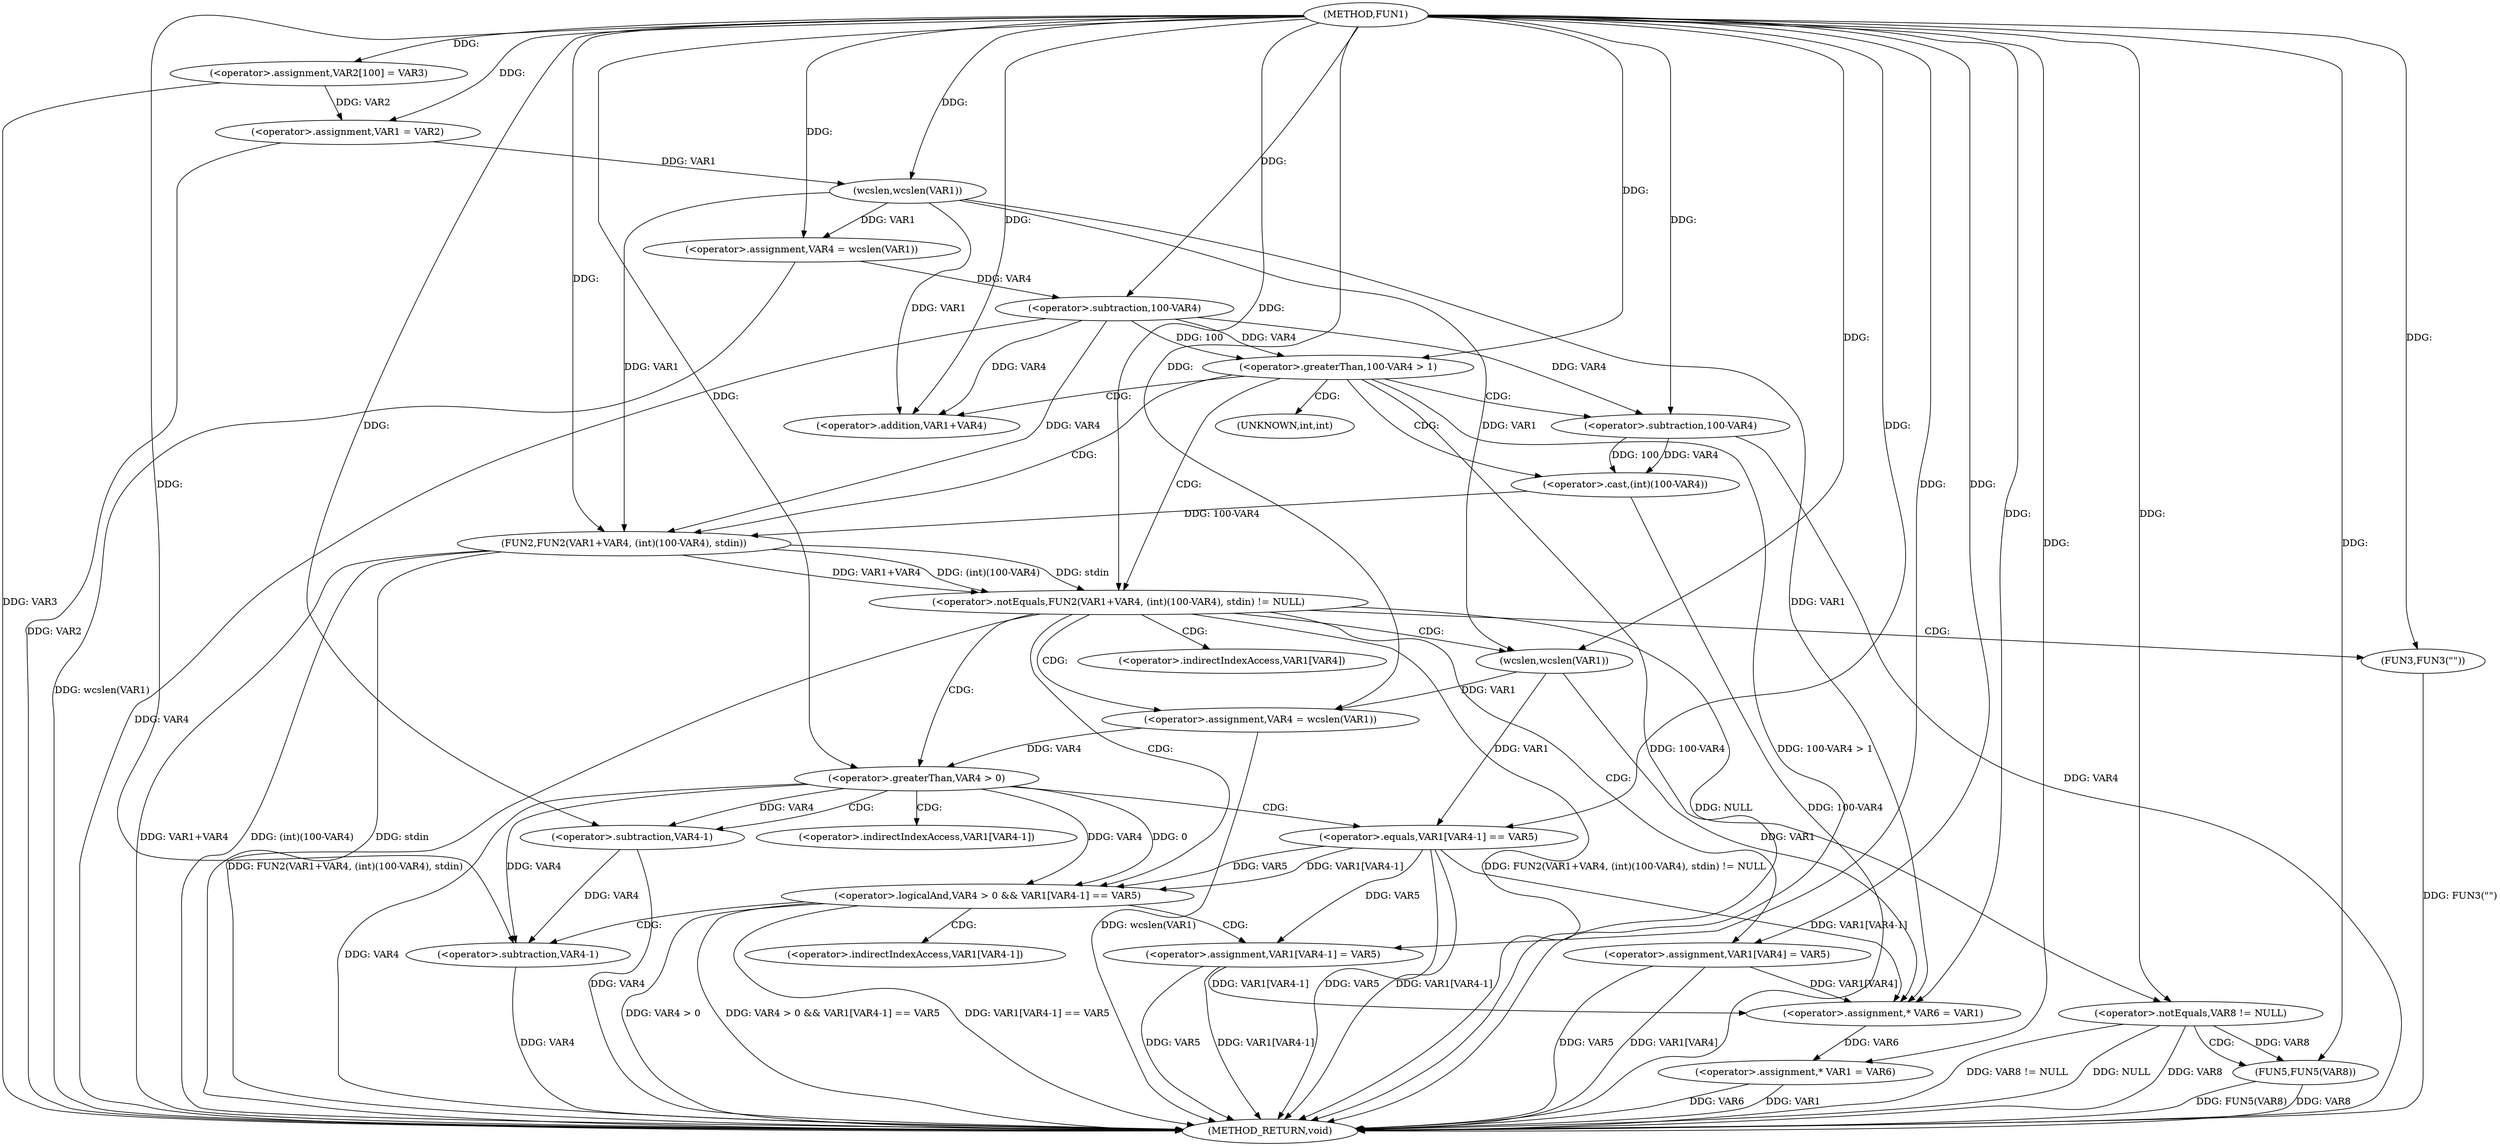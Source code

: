digraph FUN1 {  
"1000100" [label = "(METHOD,FUN1)" ]
"1000188" [label = "(METHOD_RETURN,void)" ]
"1000104" [label = "(<operator>.assignment,VAR2[100] = VAR3)" ]
"1000107" [label = "(<operator>.assignment,VAR1 = VAR2)" ]
"1000112" [label = "(<operator>.assignment,VAR4 = wcslen(VAR1))" ]
"1000114" [label = "(wcslen,wcslen(VAR1))" ]
"1000117" [label = "(<operator>.greaterThan,100-VAR4 > 1)" ]
"1000118" [label = "(<operator>.subtraction,100-VAR4)" ]
"1000124" [label = "(<operator>.notEquals,FUN2(VAR1+VAR4, (int)(100-VAR4), stdin) != NULL)" ]
"1000125" [label = "(FUN2,FUN2(VAR1+VAR4, (int)(100-VAR4), stdin))" ]
"1000126" [label = "(<operator>.addition,VAR1+VAR4)" ]
"1000129" [label = "(<operator>.cast,(int)(100-VAR4))" ]
"1000131" [label = "(<operator>.subtraction,100-VAR4)" ]
"1000137" [label = "(<operator>.assignment,VAR4 = wcslen(VAR1))" ]
"1000139" [label = "(wcslen,wcslen(VAR1))" ]
"1000142" [label = "(<operator>.logicalAnd,VAR4 > 0 && VAR1[VAR4-1] == VAR5)" ]
"1000143" [label = "(<operator>.greaterThan,VAR4 > 0)" ]
"1000146" [label = "(<operator>.equals,VAR1[VAR4-1] == VAR5)" ]
"1000149" [label = "(<operator>.subtraction,VAR4-1)" ]
"1000154" [label = "(<operator>.assignment,VAR1[VAR4-1] = VAR5)" ]
"1000157" [label = "(<operator>.subtraction,VAR4-1)" ]
"1000163" [label = "(FUN3,FUN3(\"\"))" ]
"1000165" [label = "(<operator>.assignment,VAR1[VAR4] = VAR5)" ]
"1000172" [label = "(<operator>.assignment,* VAR6 = VAR1)" ]
"1000176" [label = "(<operator>.assignment,* VAR1 = VAR6)" ]
"1000182" [label = "(<operator>.notEquals,VAR8 != NULL)" ]
"1000186" [label = "(FUN5,FUN5(VAR8))" ]
"1000130" [label = "(UNKNOWN,int,int)" ]
"1000147" [label = "(<operator>.indirectIndexAccess,VAR1[VAR4-1])" ]
"1000155" [label = "(<operator>.indirectIndexAccess,VAR1[VAR4-1])" ]
"1000166" [label = "(<operator>.indirectIndexAccess,VAR1[VAR4])" ]
  "1000124" -> "1000188"  [ label = "DDG: FUN2(VAR1+VAR4, (int)(100-VAR4), stdin)"] 
  "1000165" -> "1000188"  [ label = "DDG: VAR5"] 
  "1000137" -> "1000188"  [ label = "DDG: wcslen(VAR1)"] 
  "1000117" -> "1000188"  [ label = "DDG: 100-VAR4"] 
  "1000118" -> "1000188"  [ label = "DDG: VAR4"] 
  "1000142" -> "1000188"  [ label = "DDG: VAR4 > 0"] 
  "1000182" -> "1000188"  [ label = "DDG: VAR8 != NULL"] 
  "1000176" -> "1000188"  [ label = "DDG: VAR6"] 
  "1000117" -> "1000188"  [ label = "DDG: 100-VAR4 > 1"] 
  "1000186" -> "1000188"  [ label = "DDG: FUN5(VAR8)"] 
  "1000125" -> "1000188"  [ label = "DDG: VAR1+VAR4"] 
  "1000186" -> "1000188"  [ label = "DDG: VAR8"] 
  "1000142" -> "1000188"  [ label = "DDG: VAR4 > 0 && VAR1[VAR4-1] == VAR5"] 
  "1000112" -> "1000188"  [ label = "DDG: wcslen(VAR1)"] 
  "1000154" -> "1000188"  [ label = "DDG: VAR5"] 
  "1000165" -> "1000188"  [ label = "DDG: VAR1[VAR4]"] 
  "1000182" -> "1000188"  [ label = "DDG: NULL"] 
  "1000146" -> "1000188"  [ label = "DDG: VAR5"] 
  "1000125" -> "1000188"  [ label = "DDG: (int)(100-VAR4)"] 
  "1000154" -> "1000188"  [ label = "DDG: VAR1[VAR4-1]"] 
  "1000157" -> "1000188"  [ label = "DDG: VAR4"] 
  "1000143" -> "1000188"  [ label = "DDG: VAR4"] 
  "1000125" -> "1000188"  [ label = "DDG: stdin"] 
  "1000131" -> "1000188"  [ label = "DDG: VAR4"] 
  "1000176" -> "1000188"  [ label = "DDG: VAR1"] 
  "1000149" -> "1000188"  [ label = "DDG: VAR4"] 
  "1000163" -> "1000188"  [ label = "DDG: FUN3(\"\")"] 
  "1000142" -> "1000188"  [ label = "DDG: VAR1[VAR4-1] == VAR5"] 
  "1000146" -> "1000188"  [ label = "DDG: VAR1[VAR4-1]"] 
  "1000182" -> "1000188"  [ label = "DDG: VAR8"] 
  "1000104" -> "1000188"  [ label = "DDG: VAR3"] 
  "1000107" -> "1000188"  [ label = "DDG: VAR2"] 
  "1000129" -> "1000188"  [ label = "DDG: 100-VAR4"] 
  "1000124" -> "1000188"  [ label = "DDG: FUN2(VAR1+VAR4, (int)(100-VAR4), stdin) != NULL"] 
  "1000100" -> "1000104"  [ label = "DDG: "] 
  "1000104" -> "1000107"  [ label = "DDG: VAR2"] 
  "1000100" -> "1000107"  [ label = "DDG: "] 
  "1000114" -> "1000112"  [ label = "DDG: VAR1"] 
  "1000100" -> "1000112"  [ label = "DDG: "] 
  "1000107" -> "1000114"  [ label = "DDG: VAR1"] 
  "1000100" -> "1000114"  [ label = "DDG: "] 
  "1000118" -> "1000117"  [ label = "DDG: 100"] 
  "1000118" -> "1000117"  [ label = "DDG: VAR4"] 
  "1000100" -> "1000118"  [ label = "DDG: "] 
  "1000112" -> "1000118"  [ label = "DDG: VAR4"] 
  "1000100" -> "1000117"  [ label = "DDG: "] 
  "1000125" -> "1000124"  [ label = "DDG: VAR1+VAR4"] 
  "1000125" -> "1000124"  [ label = "DDG: (int)(100-VAR4)"] 
  "1000125" -> "1000124"  [ label = "DDG: stdin"] 
  "1000114" -> "1000125"  [ label = "DDG: VAR1"] 
  "1000100" -> "1000125"  [ label = "DDG: "] 
  "1000118" -> "1000125"  [ label = "DDG: VAR4"] 
  "1000114" -> "1000126"  [ label = "DDG: VAR1"] 
  "1000100" -> "1000126"  [ label = "DDG: "] 
  "1000118" -> "1000126"  [ label = "DDG: VAR4"] 
  "1000129" -> "1000125"  [ label = "DDG: 100-VAR4"] 
  "1000131" -> "1000129"  [ label = "DDG: 100"] 
  "1000131" -> "1000129"  [ label = "DDG: VAR4"] 
  "1000100" -> "1000131"  [ label = "DDG: "] 
  "1000118" -> "1000131"  [ label = "DDG: VAR4"] 
  "1000100" -> "1000124"  [ label = "DDG: "] 
  "1000139" -> "1000137"  [ label = "DDG: VAR1"] 
  "1000100" -> "1000137"  [ label = "DDG: "] 
  "1000100" -> "1000139"  [ label = "DDG: "] 
  "1000114" -> "1000139"  [ label = "DDG: VAR1"] 
  "1000143" -> "1000142"  [ label = "DDG: VAR4"] 
  "1000143" -> "1000142"  [ label = "DDG: 0"] 
  "1000137" -> "1000143"  [ label = "DDG: VAR4"] 
  "1000100" -> "1000143"  [ label = "DDG: "] 
  "1000146" -> "1000142"  [ label = "DDG: VAR1[VAR4-1]"] 
  "1000146" -> "1000142"  [ label = "DDG: VAR5"] 
  "1000139" -> "1000146"  [ label = "DDG: VAR1"] 
  "1000143" -> "1000149"  [ label = "DDG: VAR4"] 
  "1000100" -> "1000149"  [ label = "DDG: "] 
  "1000100" -> "1000146"  [ label = "DDG: "] 
  "1000146" -> "1000154"  [ label = "DDG: VAR5"] 
  "1000100" -> "1000154"  [ label = "DDG: "] 
  "1000143" -> "1000157"  [ label = "DDG: VAR4"] 
  "1000149" -> "1000157"  [ label = "DDG: VAR4"] 
  "1000100" -> "1000157"  [ label = "DDG: "] 
  "1000100" -> "1000163"  [ label = "DDG: "] 
  "1000100" -> "1000165"  [ label = "DDG: "] 
  "1000154" -> "1000172"  [ label = "DDG: VAR1[VAR4-1]"] 
  "1000114" -> "1000172"  [ label = "DDG: VAR1"] 
  "1000146" -> "1000172"  [ label = "DDG: VAR1[VAR4-1]"] 
  "1000165" -> "1000172"  [ label = "DDG: VAR1[VAR4]"] 
  "1000139" -> "1000172"  [ label = "DDG: VAR1"] 
  "1000100" -> "1000172"  [ label = "DDG: "] 
  "1000172" -> "1000176"  [ label = "DDG: VAR6"] 
  "1000100" -> "1000176"  [ label = "DDG: "] 
  "1000100" -> "1000182"  [ label = "DDG: "] 
  "1000124" -> "1000182"  [ label = "DDG: NULL"] 
  "1000182" -> "1000186"  [ label = "DDG: VAR8"] 
  "1000100" -> "1000186"  [ label = "DDG: "] 
  "1000117" -> "1000125"  [ label = "CDG: "] 
  "1000117" -> "1000131"  [ label = "CDG: "] 
  "1000117" -> "1000126"  [ label = "CDG: "] 
  "1000117" -> "1000129"  [ label = "CDG: "] 
  "1000117" -> "1000124"  [ label = "CDG: "] 
  "1000117" -> "1000130"  [ label = "CDG: "] 
  "1000124" -> "1000163"  [ label = "CDG: "] 
  "1000124" -> "1000143"  [ label = "CDG: "] 
  "1000124" -> "1000142"  [ label = "CDG: "] 
  "1000124" -> "1000137"  [ label = "CDG: "] 
  "1000124" -> "1000166"  [ label = "CDG: "] 
  "1000124" -> "1000139"  [ label = "CDG: "] 
  "1000124" -> "1000165"  [ label = "CDG: "] 
  "1000142" -> "1000155"  [ label = "CDG: "] 
  "1000142" -> "1000154"  [ label = "CDG: "] 
  "1000142" -> "1000157"  [ label = "CDG: "] 
  "1000143" -> "1000147"  [ label = "CDG: "] 
  "1000143" -> "1000146"  [ label = "CDG: "] 
  "1000143" -> "1000149"  [ label = "CDG: "] 
  "1000182" -> "1000186"  [ label = "CDG: "] 
}

